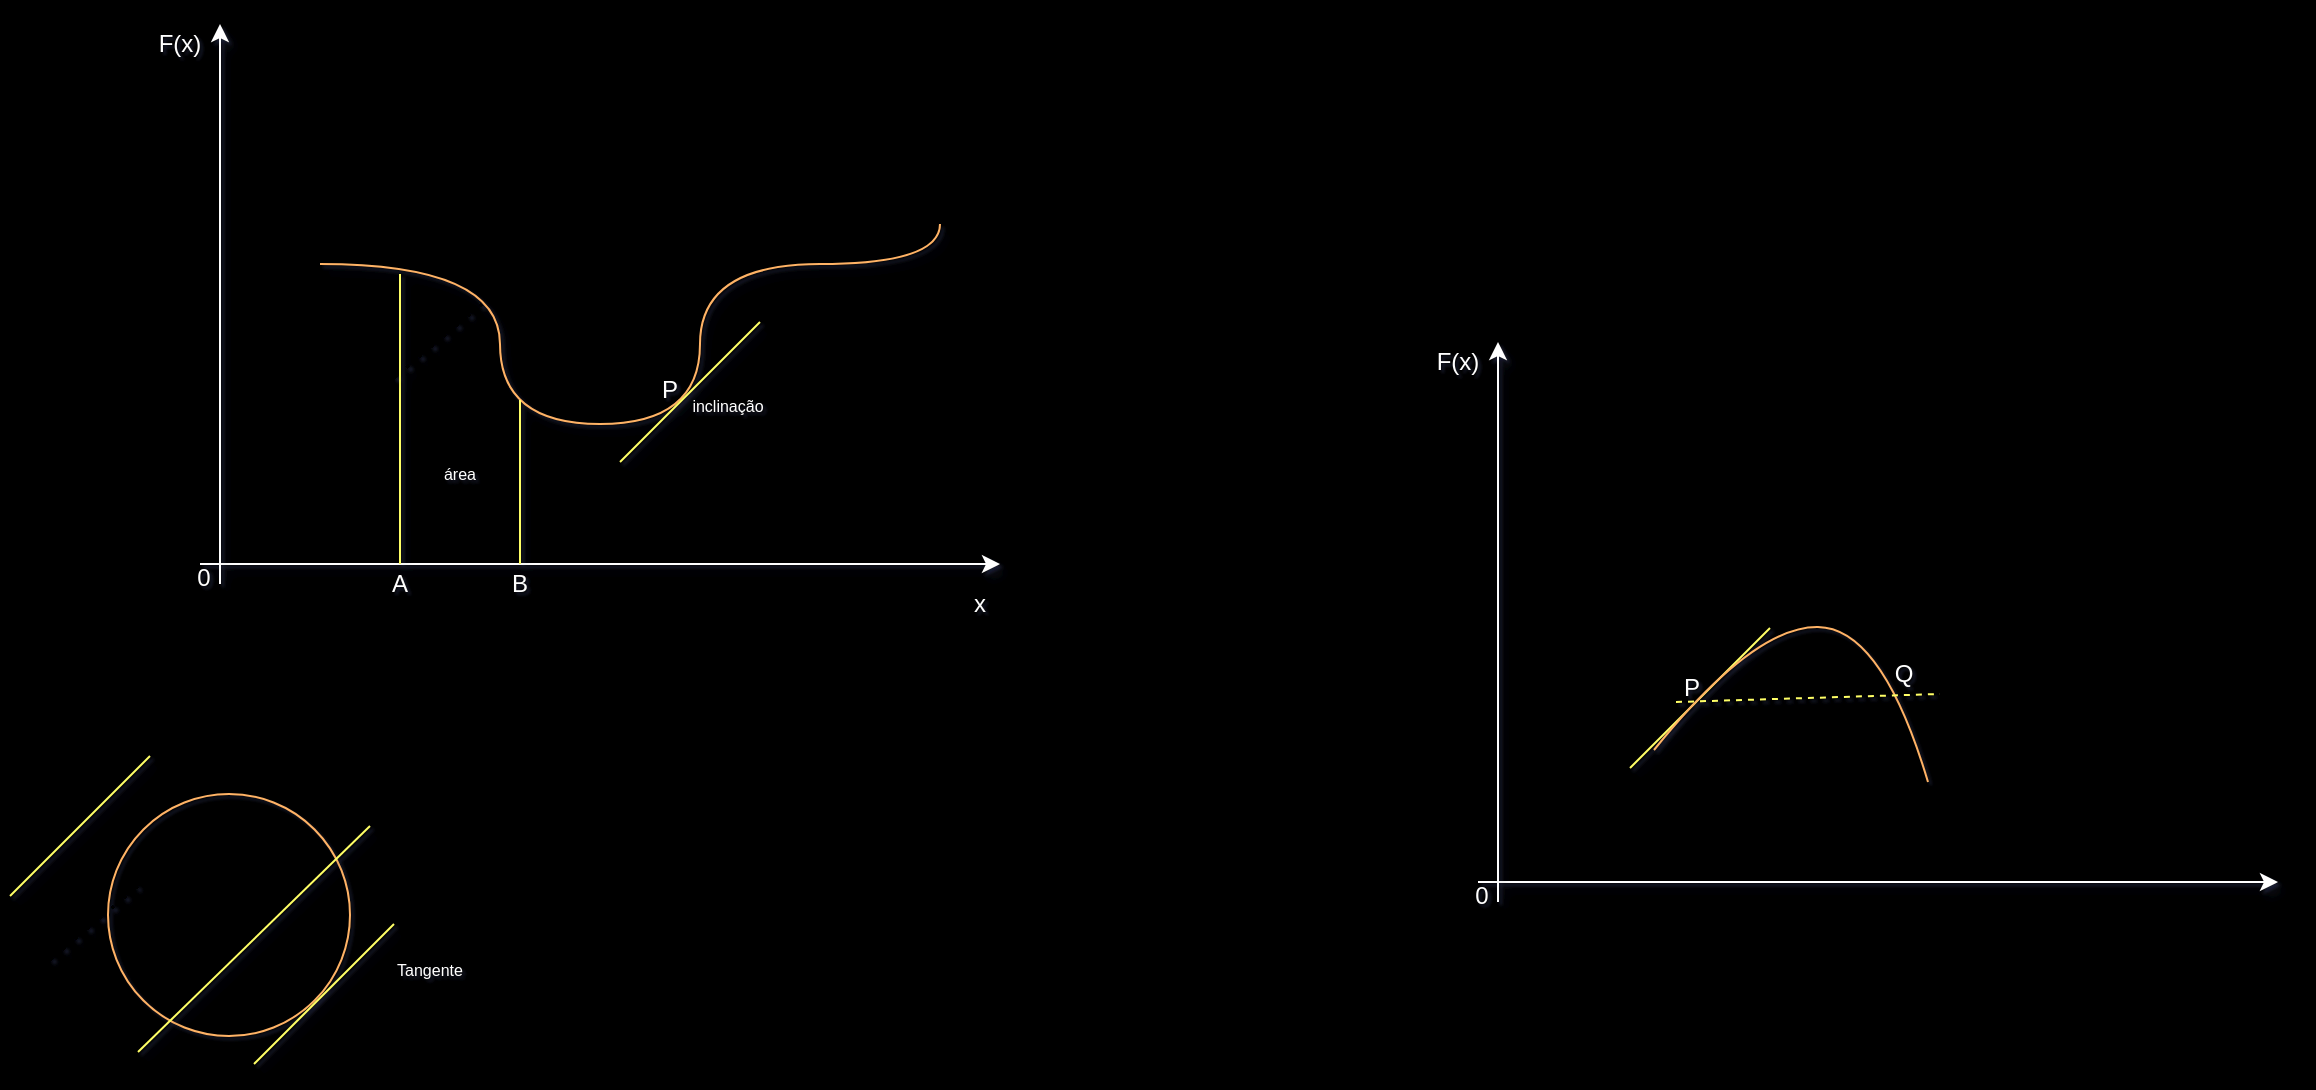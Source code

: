 <mxfile version="14.5.7" type="onedrive"><diagram id="S9vGX9-8cRZTXh5HnOP3" name="Page-1"><mxGraphModel dx="825" dy="333" grid="1" gridSize="1" guides="1" tooltips="1" connect="1" arrows="1" fold="1" page="1" pageScale="1" pageWidth="827" pageHeight="1169" background="#000000" math="0" shadow="1"><root><mxCell id="0"/><mxCell id="1" parent="0"/><mxCell id="fbt_UEgxhgLBrHnDT8xw-1" value="" style="endArrow=classic;html=1;shadow=1;strokeColor=#FFFFFF;" parent="1" edge="1"><mxGeometry width="50" height="50" relative="1" as="geometry"><mxPoint x="280" y="440" as="sourcePoint"/><mxPoint x="680" y="440" as="targetPoint"/></mxGeometry></mxCell><mxCell id="fbt_UEgxhgLBrHnDT8xw-2" value="" style="endArrow=classic;html=1;shadow=1;strokeColor=#FFFFFF;" parent="1" edge="1"><mxGeometry width="50" height="50" relative="1" as="geometry"><mxPoint x="290" y="450" as="sourcePoint"/><mxPoint x="290" y="170" as="targetPoint"/></mxGeometry></mxCell><mxCell id="fbt_UEgxhgLBrHnDT8xw-3" value="&lt;font color=&quot;#ffffff&quot;&gt;F(x)&lt;/font&gt;" style="text;html=1;strokeColor=none;fillColor=none;align=center;verticalAlign=middle;whiteSpace=wrap;rounded=0;shadow=1;" parent="1" vertex="1"><mxGeometry x="250" y="170" width="40" height="20" as="geometry"/></mxCell><mxCell id="fbt_UEgxhgLBrHnDT8xw-4" value="&lt;font color=&quot;#ffffff&quot;&gt;x&lt;/font&gt;" style="text;html=1;strokeColor=none;fillColor=none;align=center;verticalAlign=middle;whiteSpace=wrap;rounded=0;shadow=1;" parent="1" vertex="1"><mxGeometry x="650" y="450" width="40" height="20" as="geometry"/></mxCell><mxCell id="fbt_UEgxhgLBrHnDT8xw-10" value="" style="endArrow=none;html=1;shadow=1;strokeWidth=1;edgeStyle=orthogonalEdgeStyle;curved=1;strokeColor=#FFB366;" parent="1" edge="1"><mxGeometry width="50" height="50" relative="1" as="geometry"><mxPoint x="340" y="290" as="sourcePoint"/><mxPoint x="650" y="270" as="targetPoint"/><Array as="points"><mxPoint x="430" y="290"/><mxPoint x="430" y="370"/><mxPoint x="530" y="370"/><mxPoint x="530" y="290"/><mxPoint x="650" y="290"/></Array></mxGeometry></mxCell><mxCell id="fbt_UEgxhgLBrHnDT8xw-11" value="" style="endArrow=none;html=1;shadow=1;strokeWidth=1;strokeColor=#FFFF66;" parent="1" edge="1"><mxGeometry width="50" height="50" relative="1" as="geometry"><mxPoint x="380" y="440" as="sourcePoint"/><mxPoint x="380" y="295" as="targetPoint"/></mxGeometry></mxCell><mxCell id="fbt_UEgxhgLBrHnDT8xw-12" value="" style="endArrow=none;html=1;shadow=1;strokeWidth=1;strokeColor=#FFFF66;" parent="1" edge="1"><mxGeometry width="50" height="50" relative="1" as="geometry"><mxPoint x="440" y="440" as="sourcePoint"/><mxPoint x="440" y="358" as="targetPoint"/></mxGeometry></mxCell><mxCell id="fbt_UEgxhgLBrHnDT8xw-13" value="&lt;font color=&quot;#ffffff&quot;&gt;A&lt;/font&gt;" style="text;html=1;strokeColor=none;fillColor=none;align=center;verticalAlign=middle;whiteSpace=wrap;rounded=0;shadow=1;" parent="1" vertex="1"><mxGeometry x="360" y="440" width="40" height="20" as="geometry"/></mxCell><mxCell id="fbt_UEgxhgLBrHnDT8xw-14" value="&lt;font color=&quot;#ffffff&quot;&gt;B&lt;/font&gt;" style="text;html=1;strokeColor=none;fillColor=none;align=center;verticalAlign=middle;whiteSpace=wrap;rounded=0;shadow=1;" parent="1" vertex="1"><mxGeometry x="420" y="440" width="40" height="20" as="geometry"/></mxCell><mxCell id="fbt_UEgxhgLBrHnDT8xw-15" value="" style="endArrow=none;html=1;shadow=1;strokeWidth=1;strokeColor=#FFFF66;" parent="1" edge="1"><mxGeometry width="50" height="50" relative="1" as="geometry"><mxPoint x="490" y="389" as="sourcePoint"/><mxPoint x="560" y="319" as="targetPoint"/></mxGeometry></mxCell><mxCell id="fbt_UEgxhgLBrHnDT8xw-16" value="&lt;font color=&quot;#ffffff&quot;&gt;P&lt;/font&gt;" style="text;html=1;strokeColor=none;fillColor=none;align=center;verticalAlign=middle;whiteSpace=wrap;rounded=0;shadow=1;" parent="1" vertex="1"><mxGeometry x="495" y="343" width="40" height="20" as="geometry"/></mxCell><mxCell id="fbt_UEgxhgLBrHnDT8xw-17" value="" style="endArrow=none;dashed=1;html=1;dashPattern=1 3;strokeWidth=2;shadow=1;" parent="1" edge="1"><mxGeometry width="50" height="50" relative="1" as="geometry"><mxPoint x="377" y="347" as="sourcePoint"/><mxPoint x="421" y="310" as="targetPoint"/></mxGeometry></mxCell><mxCell id="fbt_UEgxhgLBrHnDT8xw-19" value="&lt;font color=&quot;#ffffff&quot; style=&quot;font-size: 8px&quot;&gt;área&lt;/font&gt;" style="text;html=1;strokeColor=none;fillColor=none;align=center;verticalAlign=middle;whiteSpace=wrap;rounded=0;shadow=1;" parent="1" vertex="1"><mxGeometry x="390" y="384" width="40" height="20" as="geometry"/></mxCell><mxCell id="fbt_UEgxhgLBrHnDT8xw-20" value="&lt;font color=&quot;#ffffff&quot;&gt;&lt;span style=&quot;font-size: 8px&quot;&gt;inclinação&lt;/span&gt;&lt;/font&gt;" style="text;html=1;strokeColor=none;fillColor=none;align=center;verticalAlign=middle;whiteSpace=wrap;rounded=0;shadow=1;" parent="1" vertex="1"><mxGeometry x="524" y="350" width="40" height="20" as="geometry"/></mxCell><mxCell id="fbt_UEgxhgLBrHnDT8xw-22" value="&lt;font color=&quot;#ffffff&quot;&gt;0&lt;/font&gt;" style="text;html=1;strokeColor=none;fillColor=none;align=center;verticalAlign=middle;whiteSpace=wrap;rounded=0;shadow=1;" parent="1" vertex="1"><mxGeometry x="262" y="437" width="40" height="20" as="geometry"/></mxCell><mxCell id="SAQrGgQfA3QE7bafxpAn-12" value="" style="endArrow=none;dashed=1;html=1;dashPattern=1 3;strokeWidth=2;shadow=1;" edge="1" parent="1"><mxGeometry width="50" height="50" relative="1" as="geometry"><mxPoint x="205" y="638" as="sourcePoint"/><mxPoint x="249" y="601" as="targetPoint"/></mxGeometry></mxCell><mxCell id="SAQrGgQfA3QE7bafxpAn-16" value="" style="ellipse;whiteSpace=wrap;html=1;aspect=fixed;fillColor=none;strokeColor=#FFB366;" vertex="1" parent="1"><mxGeometry x="234" y="555" width="121" height="121" as="geometry"/></mxCell><mxCell id="SAQrGgQfA3QE7bafxpAn-17" value="" style="endArrow=none;html=1;shadow=1;strokeWidth=1;strokeColor=#FFFF66;" edge="1" parent="1"><mxGeometry width="50" height="50" relative="1" as="geometry"><mxPoint x="307.0" y="690" as="sourcePoint"/><mxPoint x="377.0" y="620" as="targetPoint"/></mxGeometry></mxCell><mxCell id="SAQrGgQfA3QE7bafxpAn-18" value="&lt;font color=&quot;#ffffff&quot;&gt;&lt;span style=&quot;font-size: 8px&quot;&gt;Tangente&lt;/span&gt;&lt;/font&gt;" style="text;html=1;strokeColor=none;fillColor=none;align=center;verticalAlign=middle;whiteSpace=wrap;rounded=0;shadow=1;" vertex="1" parent="1"><mxGeometry x="375" y="632" width="40" height="20" as="geometry"/></mxCell><mxCell id="SAQrGgQfA3QE7bafxpAn-19" value="" style="endArrow=none;html=1;shadow=1;strokeWidth=1;strokeColor=#FFFF66;" edge="1" parent="1"><mxGeometry width="50" height="50" relative="1" as="geometry"><mxPoint x="249.0" y="684" as="sourcePoint"/><mxPoint x="365" y="571" as="targetPoint"/></mxGeometry></mxCell><mxCell id="SAQrGgQfA3QE7bafxpAn-20" value="" style="endArrow=none;html=1;shadow=1;strokeWidth=1;strokeColor=#FFFF66;" edge="1" parent="1"><mxGeometry width="50" height="50" relative="1" as="geometry"><mxPoint x="185.0" y="606" as="sourcePoint"/><mxPoint x="255.0" y="536" as="targetPoint"/></mxGeometry></mxCell><mxCell id="SAQrGgQfA3QE7bafxpAn-21" value="" style="endArrow=classic;html=1;shadow=1;strokeColor=#FFFFFF;" edge="1" parent="1"><mxGeometry width="50" height="50" relative="1" as="geometry"><mxPoint x="919.0" y="599" as="sourcePoint"/><mxPoint x="1319" y="599" as="targetPoint"/></mxGeometry></mxCell><mxCell id="SAQrGgQfA3QE7bafxpAn-22" value="" style="endArrow=classic;html=1;shadow=1;strokeColor=#FFFFFF;" edge="1" parent="1"><mxGeometry width="50" height="50" relative="1" as="geometry"><mxPoint x="929.0" y="609" as="sourcePoint"/><mxPoint x="929.0" y="329" as="targetPoint"/></mxGeometry></mxCell><mxCell id="SAQrGgQfA3QE7bafxpAn-23" value="&lt;font color=&quot;#ffffff&quot;&gt;F(x)&lt;/font&gt;" style="text;html=1;strokeColor=none;fillColor=none;align=center;verticalAlign=middle;whiteSpace=wrap;rounded=0;shadow=1;" vertex="1" parent="1"><mxGeometry x="889" y="329" width="40" height="20" as="geometry"/></mxCell><mxCell id="SAQrGgQfA3QE7bafxpAn-29" value="" style="endArrow=none;html=1;shadow=1;strokeWidth=1;strokeColor=#FFFF66;" edge="1" parent="1"><mxGeometry width="50" height="50" relative="1" as="geometry"><mxPoint x="995.0" y="542" as="sourcePoint"/><mxPoint x="1065.0" y="472" as="targetPoint"/></mxGeometry></mxCell><mxCell id="SAQrGgQfA3QE7bafxpAn-30" value="&lt;font color=&quot;#ffffff&quot;&gt;P&lt;/font&gt;" style="text;html=1;strokeColor=none;fillColor=none;align=center;verticalAlign=middle;whiteSpace=wrap;rounded=0;shadow=1;" vertex="1" parent="1"><mxGeometry x="1006" y="492" width="40" height="20" as="geometry"/></mxCell><mxCell id="SAQrGgQfA3QE7bafxpAn-34" value="&lt;font color=&quot;#ffffff&quot;&gt;0&lt;/font&gt;" style="text;html=1;strokeColor=none;fillColor=none;align=center;verticalAlign=middle;whiteSpace=wrap;rounded=0;shadow=1;" vertex="1" parent="1"><mxGeometry x="901" y="596" width="40" height="20" as="geometry"/></mxCell><mxCell id="SAQrGgQfA3QE7bafxpAn-37" value="" style="curved=1;endArrow=none;html=1;endFill=0;strokeColor=#FFB366;" edge="1" parent="1"><mxGeometry width="50" height="50" relative="1" as="geometry"><mxPoint x="1144" y="549" as="sourcePoint"/><mxPoint x="1007" y="533" as="targetPoint"/><Array as="points"><mxPoint x="1121" y="472"/><mxPoint x="1057" y="471"/></Array></mxGeometry></mxCell><mxCell id="SAQrGgQfA3QE7bafxpAn-38" value="&lt;font color=&quot;#ffffff&quot;&gt;Q&lt;/font&gt;" style="text;html=1;strokeColor=none;fillColor=none;align=center;verticalAlign=middle;whiteSpace=wrap;rounded=0;shadow=1;" vertex="1" parent="1"><mxGeometry x="1112" y="485" width="40" height="20" as="geometry"/></mxCell><mxCell id="SAQrGgQfA3QE7bafxpAn-39" value="" style="endArrow=none;html=1;shadow=1;strokeWidth=1;strokeColor=#FFFF66;dashed=1;" edge="1" parent="1"><mxGeometry width="50" height="50" relative="1" as="geometry"><mxPoint x="1018.0" y="509" as="sourcePoint"/><mxPoint x="1150" y="505" as="targetPoint"/></mxGeometry></mxCell></root></mxGraphModel></diagram></mxfile>